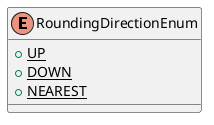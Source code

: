 @startuml

    enum RoundingDirectionEnum [[RoundingDirectionEnum.html]] {
        {static} +UP
        {static} +DOWN
        {static} +NEAREST
    }

@enduml
